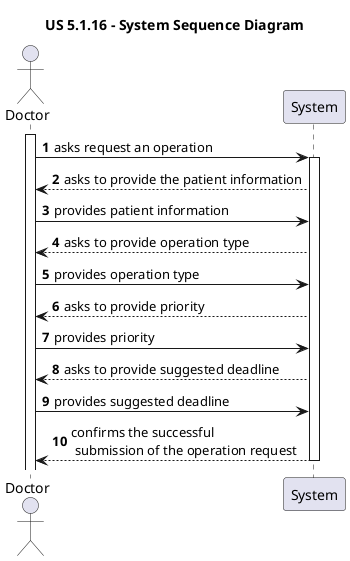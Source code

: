 @startuml
'https://plantuml.com/sequence-diagram

title "US 5.1.16 - System Sequence Diagram"

autonumber

actor Doctor as DOC
participant System as SYS

activate DOC

DOC -> SYS : asks request an operation
activate SYS

SYS --> DOC : asks to provide the patient information

DOC -> SYS : provides patient information

SYS --> DOC : asks to provide operation type

DOC -> SYS : provides operation type

SYS --> DOC : asks to provide priority

DOC -> SYS : provides priority

SYS --> DOC : asks to provide suggested deadline

DOC -> SYS : provides suggested deadline

SYS --> DOC : confirms the successful\n submission of the operation request

deactivate SYS


@enduml